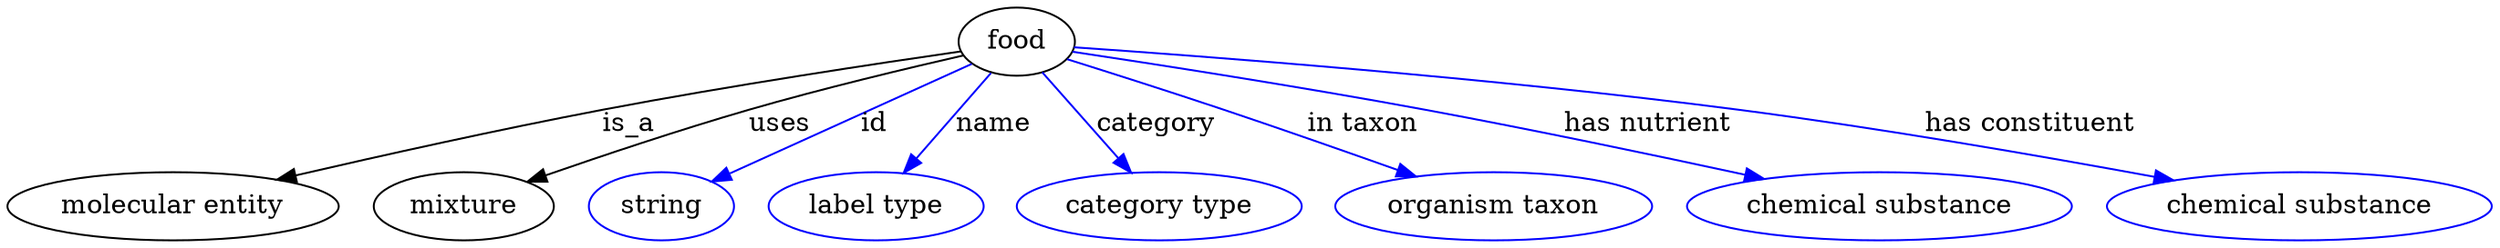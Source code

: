 digraph {
	graph [bb="0,0,1058.2,123"];
	node [label="\N"];
	food	 [height=0.5,
		label=food,
		pos="435.89,105",
		width=0.75];
	"molecular entity"	 [height=0.5,
		pos="68.894,18",
		width=1.9137];
	food -> "molecular entity"	 [label=is_a,
		lp="267.89,61.5",
		pos="e,115.03,31.436 409.69,100.29 374.71,93.883 310.88,81.738 256.89,69 212.18,58.45 161.97,44.734 124.7,34.184"];
	mixture	 [height=0.5,
		pos="193.89,18",
		width=1.0652];
	food -> mixture	 [label=uses,
		lp="333.89,61.5",
		pos="e,222.39,30.05 410.81,97.656 387.6,90.723 352.2,79.805 321.89,69 291.23,58.065 256.99,44.34 231.64,33.884"];
	id	 [color=blue,
		height=0.5,
		label=string,
		pos="280.89,18",
		width=0.84854];
	food -> id	 [color=blue,
		label=id,
		lp="373.39,61.5",
		pos="e,303.22,30.531 414.99,93.267 388.55,78.429 342.8,52.749 312.19,35.568",
		style=solid];
	name	 [color=blue,
		height=0.5,
		label="label type",
		pos="374.89,18",
		width=1.2638];
	food -> name	 [color=blue,
		label=name,
		lp="425.39,61.5",
		pos="e,387.15,35.485 424.42,88.636 415.62,76.081 403.29,58.505 393.14,44.027",
		style=solid];
	category	 [color=blue,
		height=0.5,
		label="category type",
		pos="496.89,18",
		width=1.6249];
	food -> category	 [color=blue,
		label=category,
		lp="494.39,61.5",
		pos="e,484.42,35.788 447.37,88.636 456.11,76.163 468.33,58.733 478.45,44.309",
		style=solid];
	"in taxon"	 [color=blue,
		height=0.5,
		label="organism taxon",
		pos="638.89,18",
		width=1.8234];
	food -> "in taxon"	 [color=blue,
		label="in taxon",
		lp="577.39,61.5",
		pos="e,604.14,33.308 458.93,95.465 476.27,88.261 500.61,78.093 521.89,69 546.03,58.687 572.89,46.997 594.77,37.413",
		style=solid];
	"has nutrient"	 [color=blue,
		height=0.5,
		label="chemical substance",
		pos="801.89,18",
		width=2.2026];
	food -> "has nutrient"	 [color=blue,
		label="has nutrient",
		lp="696.89,61.5",
		pos="e,750.76,31.787 461.87,99.778 494.94,93.05 553.81,80.81 603.89,69 649.88,58.155 701.57,44.8 740.61,34.477",
		style=solid];
	"has constituent"	 [color=blue,
		height=0.5,
		label="chemical substance",
		pos="978.89,18",
		width=2.2026];
	food -> "has constituent"	 [color=blue,
		label="has constituent",
		lp="855.89,61.5",
		pos="e,923.45,30.88 463.03,102.48 515.4,97.445 633.97,85.22 732.89,69 794.5,58.898 864.12,44.149 913.54,33.107",
		style=solid];
}

